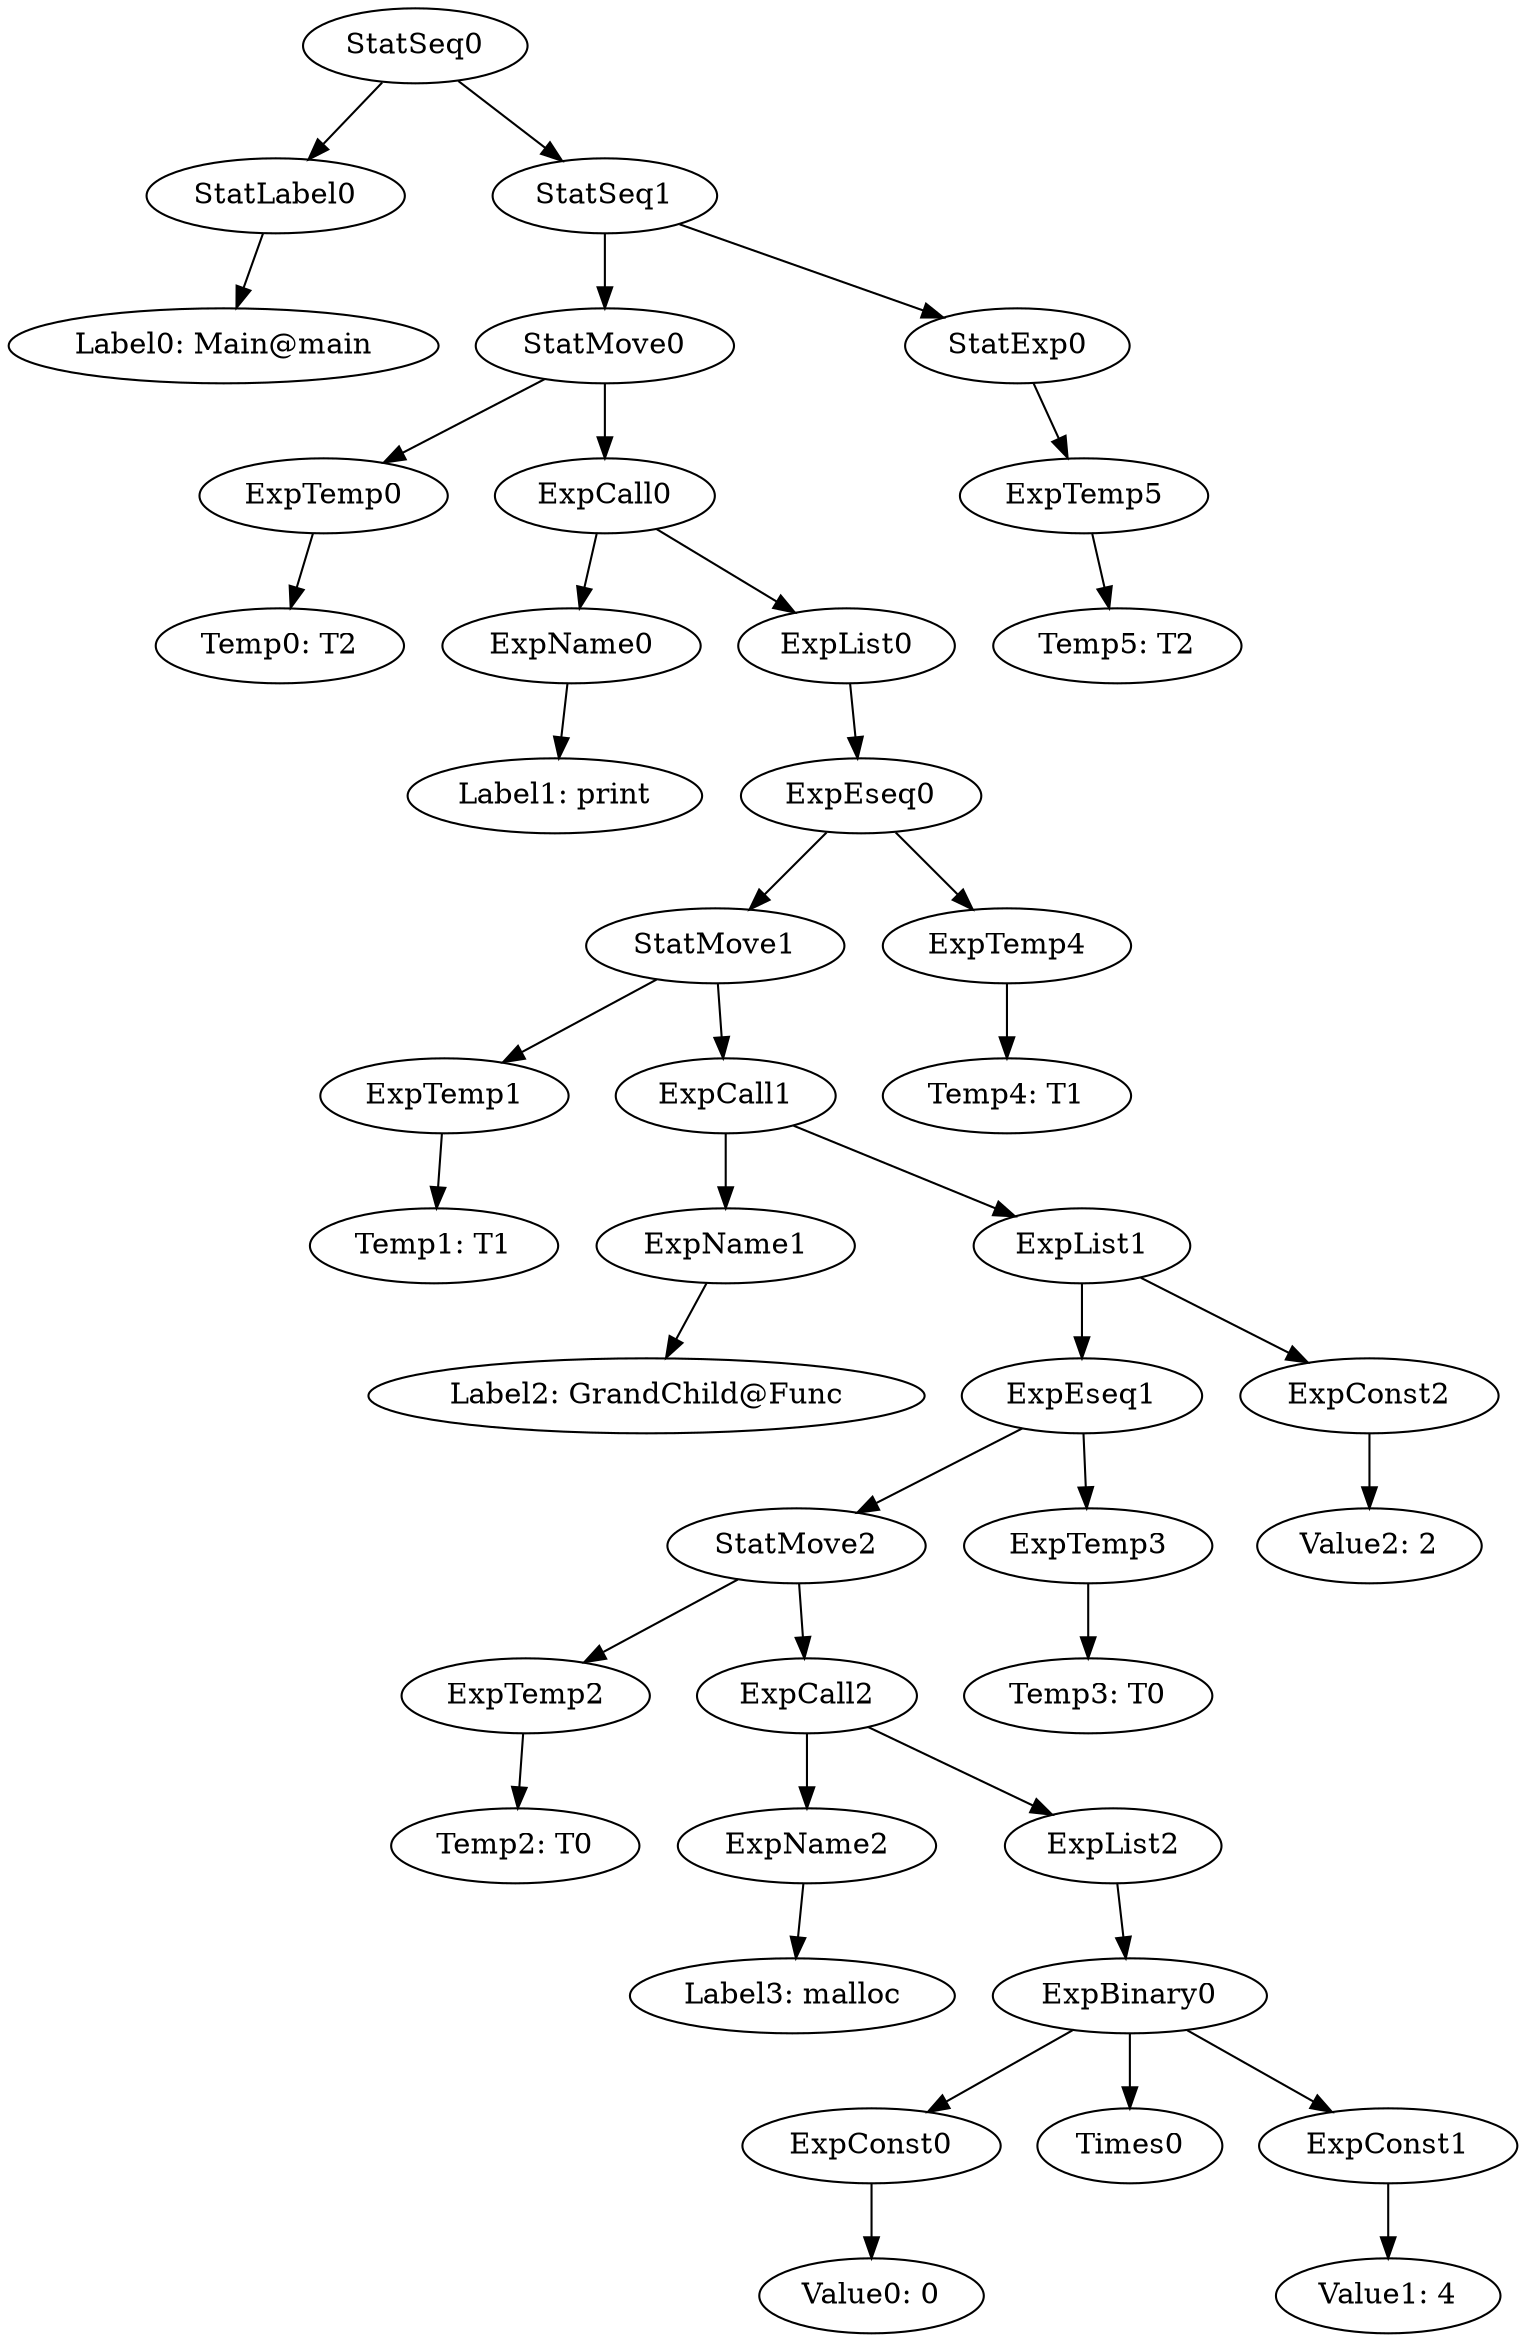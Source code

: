 digraph {
	ordering = out;
	StatExp0 -> ExpTemp5;
	ExpList0 -> ExpEseq0;
	ExpTemp4 -> "Temp4: T1";
	ExpEseq0 -> StatMove1;
	ExpEseq0 -> ExpTemp4;
	ExpName1 -> "Label2: GrandChild@Func";
	StatMove1 -> ExpTemp1;
	StatMove1 -> ExpCall1;
	StatSeq1 -> StatMove0;
	StatSeq1 -> StatExp0;
	ExpConst1 -> "Value1: 4";
	ExpList1 -> ExpEseq1;
	ExpList1 -> ExpConst2;
	ExpCall0 -> ExpName0;
	ExpCall0 -> ExpList0;
	ExpName0 -> "Label1: print";
	StatLabel0 -> "Label0: Main@main";
	ExpTemp3 -> "Temp3: T0";
	ExpTemp0 -> "Temp0: T2";
	ExpList2 -> ExpBinary0;
	ExpCall1 -> ExpName1;
	ExpCall1 -> ExpList1;
	ExpTemp2 -> "Temp2: T0";
	StatMove2 -> ExpTemp2;
	StatMove2 -> ExpCall2;
	ExpTemp5 -> "Temp5: T2";
	ExpTemp1 -> "Temp1: T1";
	StatSeq0 -> StatLabel0;
	StatSeq0 -> StatSeq1;
	ExpName2 -> "Label3: malloc";
	ExpConst0 -> "Value0: 0";
	ExpBinary0 -> ExpConst0;
	ExpBinary0 -> Times0;
	ExpBinary0 -> ExpConst1;
	StatMove0 -> ExpTemp0;
	StatMove0 -> ExpCall0;
	ExpEseq1 -> StatMove2;
	ExpEseq1 -> ExpTemp3;
	ExpCall2 -> ExpName2;
	ExpCall2 -> ExpList2;
	ExpConst2 -> "Value2: 2";
}

